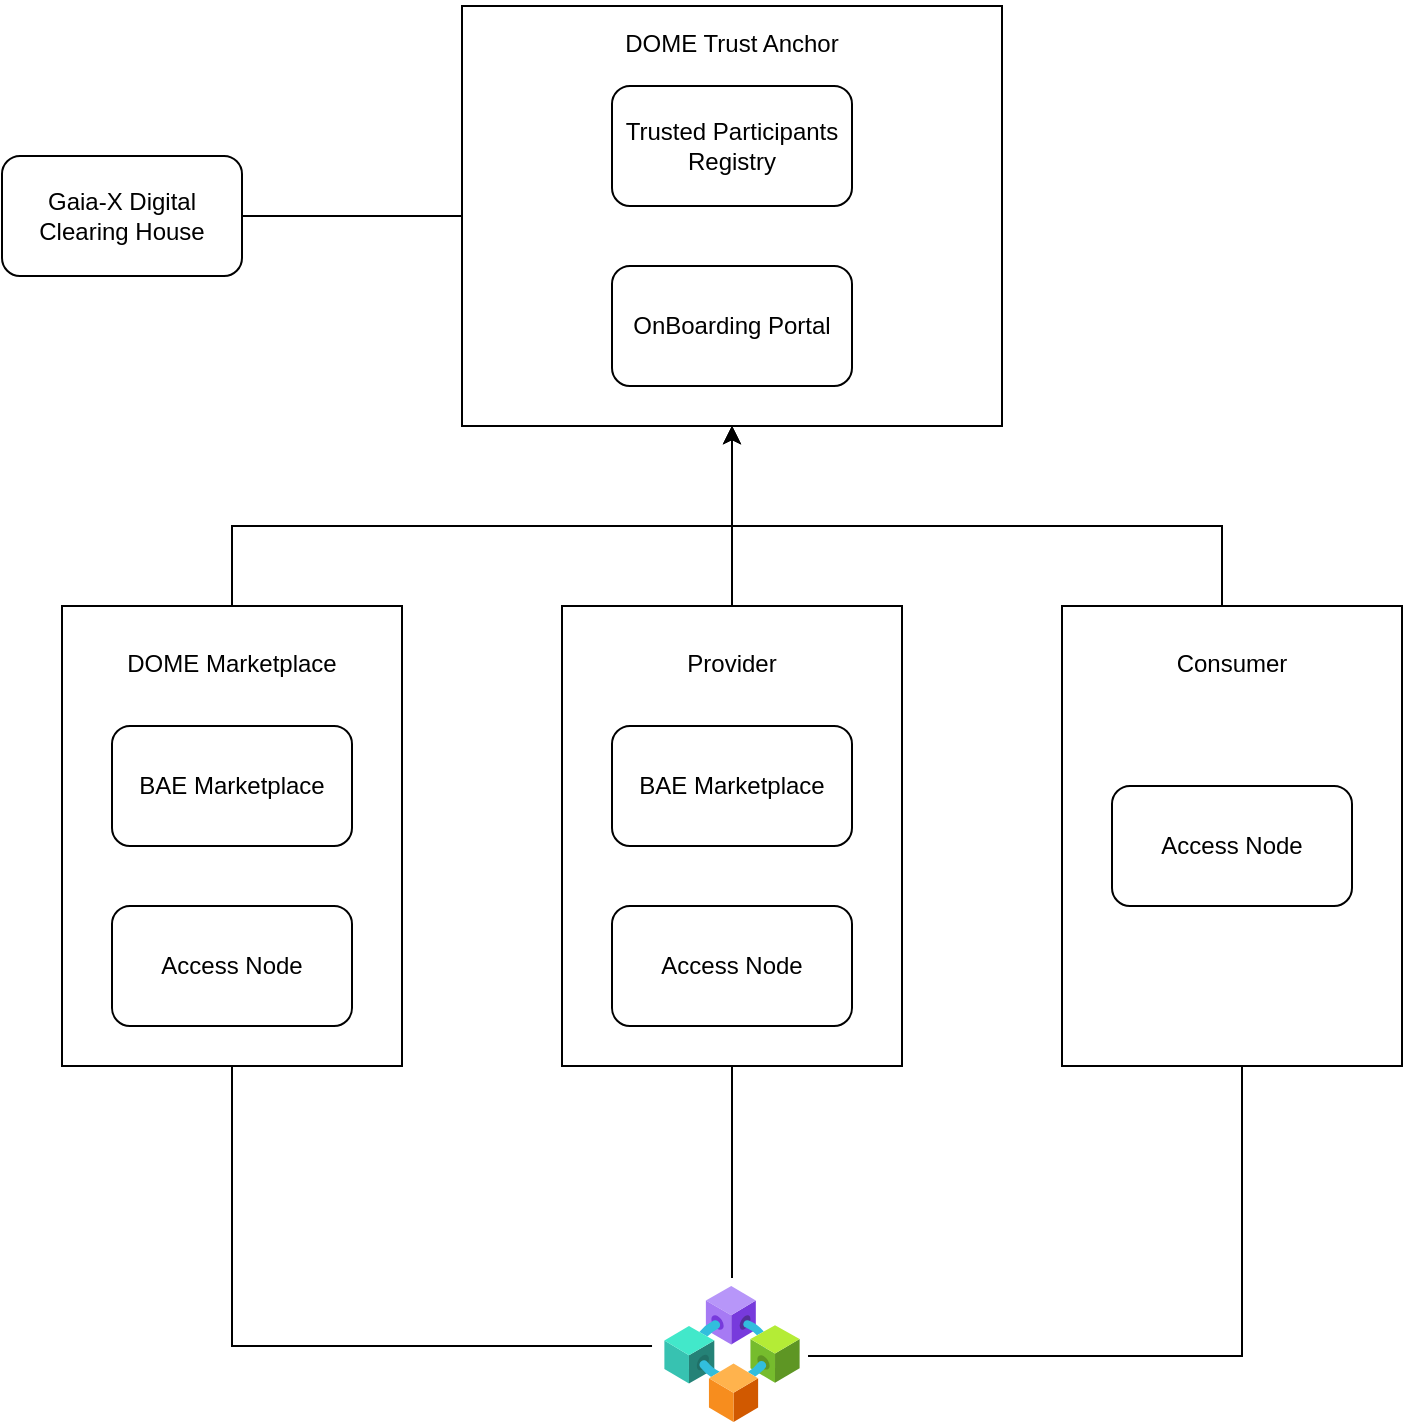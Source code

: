 <mxfile version="22.0.8" type="device">
  <diagram name="Page-1" id="Jrgt3sYGPVu8h39Zh5tt">
    <mxGraphModel dx="2390" dy="1263" grid="1" gridSize="10" guides="1" tooltips="1" connect="1" arrows="1" fold="1" page="1" pageScale="1" pageWidth="850" pageHeight="1100" math="0" shadow="0">
      <root>
        <mxCell id="0" />
        <mxCell id="1" parent="0" />
        <mxCell id="rZgsUoCGz8kG7AOwi9W0-12" value="" style="group" vertex="1" connectable="0" parent="1">
          <mxGeometry x="80" y="420" width="170" height="230" as="geometry" />
        </mxCell>
        <mxCell id="rZgsUoCGz8kG7AOwi9W0-9" value="&lt;div&gt;DOME Marketplace&lt;/div&gt;&lt;div&gt;&lt;br&gt;&lt;/div&gt;&lt;div&gt;&lt;br&gt;&lt;/div&gt;&lt;div&gt;&lt;br&gt;&lt;/div&gt;&lt;div&gt;&lt;br&gt;&lt;/div&gt;&lt;div&gt;&lt;br&gt;&lt;/div&gt;&lt;div&gt;&lt;br&gt;&lt;/div&gt;&lt;div&gt;&lt;br&gt;&lt;/div&gt;&lt;div&gt;&lt;br&gt;&lt;/div&gt;&lt;div&gt;&lt;br&gt;&lt;/div&gt;&lt;div&gt;&lt;br&gt;&lt;/div&gt;&lt;div&gt;&lt;br&gt;&lt;/div&gt;&lt;div&gt;&lt;br&gt;&lt;/div&gt;" style="rounded=0;whiteSpace=wrap;html=1;" vertex="1" parent="rZgsUoCGz8kG7AOwi9W0-12">
          <mxGeometry width="170" height="230" as="geometry" />
        </mxCell>
        <mxCell id="rZgsUoCGz8kG7AOwi9W0-10" value="BAE Marketplace" style="rounded=1;whiteSpace=wrap;html=1;" vertex="1" parent="rZgsUoCGz8kG7AOwi9W0-12">
          <mxGeometry x="25" y="60" width="120" height="60" as="geometry" />
        </mxCell>
        <mxCell id="rZgsUoCGz8kG7AOwi9W0-11" value="Access Node" style="rounded=1;whiteSpace=wrap;html=1;" vertex="1" parent="rZgsUoCGz8kG7AOwi9W0-12">
          <mxGeometry x="25" y="150" width="120" height="60" as="geometry" />
        </mxCell>
        <mxCell id="rZgsUoCGz8kG7AOwi9W0-13" value="" style="group" vertex="1" connectable="0" parent="1">
          <mxGeometry x="50" y="120" width="500" height="210" as="geometry" />
        </mxCell>
        <mxCell id="rZgsUoCGz8kG7AOwi9W0-3" value="&lt;div&gt;&lt;br&gt;&lt;/div&gt;&lt;div&gt;DOME Trust Anchor&lt;/div&gt;&lt;div&gt;&lt;br&gt;&lt;/div&gt;&lt;div&gt;&lt;br&gt;&lt;/div&gt;&lt;div&gt;&lt;br&gt;&lt;/div&gt;&lt;div&gt;&lt;br&gt;&lt;/div&gt;&lt;div&gt;&lt;br&gt;&lt;/div&gt;&lt;div&gt;&lt;br&gt;&lt;/div&gt;&lt;div&gt;&lt;br&gt;&lt;/div&gt;&lt;div&gt;&lt;br&gt;&lt;/div&gt;&lt;div&gt;&lt;br&gt;&lt;/div&gt;&lt;div&gt;&lt;br&gt;&lt;/div&gt;&lt;div&gt;&lt;br&gt;&lt;/div&gt;&lt;div&gt;&lt;br&gt;&lt;/div&gt;&lt;div&gt;&lt;br&gt;&lt;/div&gt;" style="rounded=0;whiteSpace=wrap;html=1;" vertex="1" parent="rZgsUoCGz8kG7AOwi9W0-13">
          <mxGeometry x="230" width="270" height="210" as="geometry" />
        </mxCell>
        <mxCell id="rZgsUoCGz8kG7AOwi9W0-4" value="Trusted Participants Registry" style="rounded=1;whiteSpace=wrap;html=1;" vertex="1" parent="rZgsUoCGz8kG7AOwi9W0-13">
          <mxGeometry x="305" y="40" width="120" height="60" as="geometry" />
        </mxCell>
        <mxCell id="rZgsUoCGz8kG7AOwi9W0-5" value="OnBoarding Portal" style="rounded=1;whiteSpace=wrap;html=1;" vertex="1" parent="rZgsUoCGz8kG7AOwi9W0-13">
          <mxGeometry x="305" y="130" width="120" height="60" as="geometry" />
        </mxCell>
        <mxCell id="rZgsUoCGz8kG7AOwi9W0-6" value="Gaia-X Digital Clearing House" style="rounded=1;whiteSpace=wrap;html=1;" vertex="1" parent="rZgsUoCGz8kG7AOwi9W0-13">
          <mxGeometry y="75" width="120" height="60" as="geometry" />
        </mxCell>
        <mxCell id="rZgsUoCGz8kG7AOwi9W0-7" value="" style="endArrow=none;html=1;rounded=0;exitX=1;exitY=0.5;exitDx=0;exitDy=0;entryX=0;entryY=0.5;entryDx=0;entryDy=0;" edge="1" parent="rZgsUoCGz8kG7AOwi9W0-13" source="rZgsUoCGz8kG7AOwi9W0-6" target="rZgsUoCGz8kG7AOwi9W0-3">
          <mxGeometry width="50" height="50" relative="1" as="geometry">
            <mxPoint x="120" y="70" as="sourcePoint" />
            <mxPoint x="170" y="20" as="targetPoint" />
          </mxGeometry>
        </mxCell>
        <mxCell id="rZgsUoCGz8kG7AOwi9W0-26" value="" style="group" vertex="1" connectable="0" parent="1">
          <mxGeometry x="330" y="420" width="170" height="230" as="geometry" />
        </mxCell>
        <mxCell id="rZgsUoCGz8kG7AOwi9W0-23" value="&lt;div&gt;Provider&lt;/div&gt;&lt;div&gt;&lt;br&gt;&lt;/div&gt;&lt;div&gt;&lt;br&gt;&lt;/div&gt;&lt;div&gt;&lt;br&gt;&lt;/div&gt;&lt;div&gt;&lt;br&gt;&lt;/div&gt;&lt;div&gt;&lt;br&gt;&lt;/div&gt;&lt;div&gt;&lt;br&gt;&lt;/div&gt;&lt;div&gt;&lt;br&gt;&lt;/div&gt;&lt;div&gt;&lt;br&gt;&lt;/div&gt;&lt;div&gt;&lt;br&gt;&lt;/div&gt;&lt;div&gt;&lt;br&gt;&lt;/div&gt;&lt;div&gt;&lt;br&gt;&lt;/div&gt;&lt;div&gt;&lt;br&gt;&lt;/div&gt;" style="rounded=0;whiteSpace=wrap;html=1;" vertex="1" parent="rZgsUoCGz8kG7AOwi9W0-26">
          <mxGeometry width="170" height="230" as="geometry" />
        </mxCell>
        <mxCell id="rZgsUoCGz8kG7AOwi9W0-22" value="" style="group" vertex="1" connectable="0" parent="rZgsUoCGz8kG7AOwi9W0-26">
          <mxGeometry width="170" height="230" as="geometry" />
        </mxCell>
        <mxCell id="rZgsUoCGz8kG7AOwi9W0-24" value="BAE Marketplace" style="rounded=1;whiteSpace=wrap;html=1;" vertex="1" parent="rZgsUoCGz8kG7AOwi9W0-22">
          <mxGeometry x="25" y="60" width="120" height="60" as="geometry" />
        </mxCell>
        <mxCell id="rZgsUoCGz8kG7AOwi9W0-25" value="Access Node" style="rounded=1;whiteSpace=wrap;html=1;" vertex="1" parent="rZgsUoCGz8kG7AOwi9W0-22">
          <mxGeometry x="25" y="150" width="120" height="60" as="geometry" />
        </mxCell>
        <mxCell id="rZgsUoCGz8kG7AOwi9W0-28" value="&lt;div&gt;Consumer&lt;/div&gt;&lt;div&gt;&lt;br&gt;&lt;/div&gt;&lt;div&gt;&lt;br&gt;&lt;/div&gt;&lt;div&gt;&lt;br&gt;&lt;/div&gt;&lt;div&gt;&lt;br&gt;&lt;/div&gt;&lt;div&gt;&lt;br&gt;&lt;/div&gt;&lt;div&gt;&lt;br&gt;&lt;/div&gt;&lt;div&gt;&lt;br&gt;&lt;/div&gt;&lt;div&gt;&lt;br&gt;&lt;/div&gt;&lt;div&gt;&lt;br&gt;&lt;/div&gt;&lt;div&gt;&lt;br&gt;&lt;/div&gt;&lt;div&gt;&lt;br&gt;&lt;/div&gt;&lt;div&gt;&lt;br&gt;&lt;/div&gt;" style="rounded=0;whiteSpace=wrap;html=1;" vertex="1" parent="1">
          <mxGeometry x="580" y="420" width="170" height="230" as="geometry" />
        </mxCell>
        <mxCell id="rZgsUoCGz8kG7AOwi9W0-29" value="" style="group" vertex="1" connectable="0" parent="1">
          <mxGeometry x="580" y="420" width="170" height="230" as="geometry" />
        </mxCell>
        <mxCell id="rZgsUoCGz8kG7AOwi9W0-31" value="Access Node" style="rounded=1;whiteSpace=wrap;html=1;" vertex="1" parent="rZgsUoCGz8kG7AOwi9W0-29">
          <mxGeometry x="25" y="90" width="120" height="60" as="geometry" />
        </mxCell>
        <mxCell id="rZgsUoCGz8kG7AOwi9W0-32" value="" style="endArrow=classic;html=1;rounded=0;entryX=0.5;entryY=1;entryDx=0;entryDy=0;exitX=0.5;exitY=0;exitDx=0;exitDy=0;" edge="1" parent="1" source="rZgsUoCGz8kG7AOwi9W0-9" target="rZgsUoCGz8kG7AOwi9W0-3">
          <mxGeometry width="50" height="50" relative="1" as="geometry">
            <mxPoint x="130" y="410" as="sourcePoint" />
            <mxPoint x="420" y="320" as="targetPoint" />
            <Array as="points">
              <mxPoint x="165" y="380" />
              <mxPoint x="415" y="380" />
            </Array>
          </mxGeometry>
        </mxCell>
        <mxCell id="rZgsUoCGz8kG7AOwi9W0-33" value="" style="endArrow=classic;html=1;rounded=0;exitX=0.5;exitY=0;exitDx=0;exitDy=0;entryX=0.5;entryY=1;entryDx=0;entryDy=0;" edge="1" parent="1" source="rZgsUoCGz8kG7AOwi9W0-23" target="rZgsUoCGz8kG7AOwi9W0-3">
          <mxGeometry width="50" height="50" relative="1" as="geometry">
            <mxPoint x="250" y="470" as="sourcePoint" />
            <mxPoint x="300" y="420" as="targetPoint" />
          </mxGeometry>
        </mxCell>
        <mxCell id="rZgsUoCGz8kG7AOwi9W0-34" value="" style="endArrow=classic;html=1;rounded=0;entryX=0.5;entryY=1;entryDx=0;entryDy=0;" edge="1" parent="1" target="rZgsUoCGz8kG7AOwi9W0-3">
          <mxGeometry width="50" height="50" relative="1" as="geometry">
            <mxPoint x="660" y="420" as="sourcePoint" />
            <mxPoint x="450" y="330" as="targetPoint" />
            <Array as="points">
              <mxPoint x="660" y="380" />
              <mxPoint x="415" y="380" />
            </Array>
          </mxGeometry>
        </mxCell>
        <mxCell id="rZgsUoCGz8kG7AOwi9W0-35" value="" style="image;aspect=fixed;html=1;points=[];align=center;fontSize=12;image=img/lib/azure2/blockchain/Consortium.svg;" vertex="1" parent="1">
          <mxGeometry x="381" y="760" width="68" height="68" as="geometry" />
        </mxCell>
        <mxCell id="rZgsUoCGz8kG7AOwi9W0-37" value="" style="endArrow=none;html=1;rounded=0;exitX=0.5;exitY=1;exitDx=0;exitDy=0;entryX=-0.088;entryY=0.441;entryDx=0;entryDy=0;entryPerimeter=0;" edge="1" parent="1" source="rZgsUoCGz8kG7AOwi9W0-9" target="rZgsUoCGz8kG7AOwi9W0-35">
          <mxGeometry width="50" height="50" relative="1" as="geometry">
            <mxPoint x="210" y="770" as="sourcePoint" />
            <mxPoint x="260" y="720" as="targetPoint" />
            <Array as="points">
              <mxPoint x="165" y="790" />
            </Array>
          </mxGeometry>
        </mxCell>
        <mxCell id="rZgsUoCGz8kG7AOwi9W0-38" value="" style="endArrow=none;html=1;rounded=0;exitX=0.5;exitY=-0.059;exitDx=0;exitDy=0;exitPerimeter=0;" edge="1" parent="1" source="rZgsUoCGz8kG7AOwi9W0-35">
          <mxGeometry width="50" height="50" relative="1" as="geometry">
            <mxPoint x="540" y="730" as="sourcePoint" />
            <mxPoint x="415" y="650" as="targetPoint" />
          </mxGeometry>
        </mxCell>
        <mxCell id="rZgsUoCGz8kG7AOwi9W0-39" value="" style="endArrow=none;html=1;rounded=0;exitX=1.059;exitY=0.515;exitDx=0;exitDy=0;exitPerimeter=0;" edge="1" parent="1" source="rZgsUoCGz8kG7AOwi9W0-35">
          <mxGeometry width="50" height="50" relative="1" as="geometry">
            <mxPoint x="480.002" y="845.02" as="sourcePoint" />
            <mxPoint x="670" y="650" as="targetPoint" />
            <Array as="points">
              <mxPoint x="670" y="795" />
            </Array>
          </mxGeometry>
        </mxCell>
      </root>
    </mxGraphModel>
  </diagram>
</mxfile>
